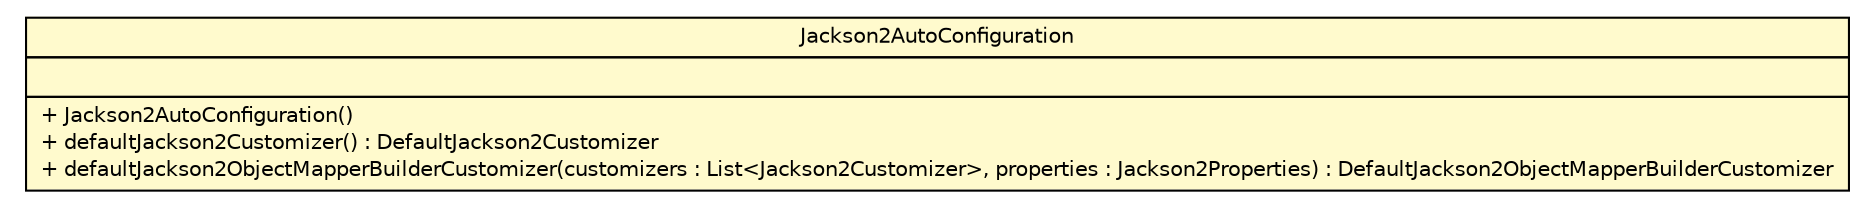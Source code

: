 #!/usr/local/bin/dot
#
# Class diagram 
# Generated by UMLGraph version R5_6-24-gf6e263 (http://www.umlgraph.org/)
#

digraph G {
	edge [fontname="Helvetica",fontsize=10,labelfontname="Helvetica",labelfontsize=10];
	node [fontname="Helvetica",fontsize=10,shape=plaintext];
	nodesep=0.25;
	ranksep=0.5;
	// top.infra.jackson2.Jackson2AutoConfiguration
	c1648 [label=<<table title="top.infra.jackson2.Jackson2AutoConfiguration" border="0" cellborder="1" cellspacing="0" cellpadding="2" port="p" bgcolor="lemonChiffon" href="./Jackson2AutoConfiguration.html">
		<tr><td><table border="0" cellspacing="0" cellpadding="1">
<tr><td align="center" balign="center"> Jackson2AutoConfiguration </td></tr>
		</table></td></tr>
		<tr><td><table border="0" cellspacing="0" cellpadding="1">
<tr><td align="left" balign="left">  </td></tr>
		</table></td></tr>
		<tr><td><table border="0" cellspacing="0" cellpadding="1">
<tr><td align="left" balign="left"> + Jackson2AutoConfiguration() </td></tr>
<tr><td align="left" balign="left"> + defaultJackson2Customizer() : DefaultJackson2Customizer </td></tr>
<tr><td align="left" balign="left"> + defaultJackson2ObjectMapperBuilderCustomizer(customizers : List&lt;Jackson2Customizer&gt;, properties : Jackson2Properties) : DefaultJackson2ObjectMapperBuilderCustomizer </td></tr>
		</table></td></tr>
		</table>>, URL="./Jackson2AutoConfiguration.html", fontname="Helvetica", fontcolor="black", fontsize=10.0];
}

